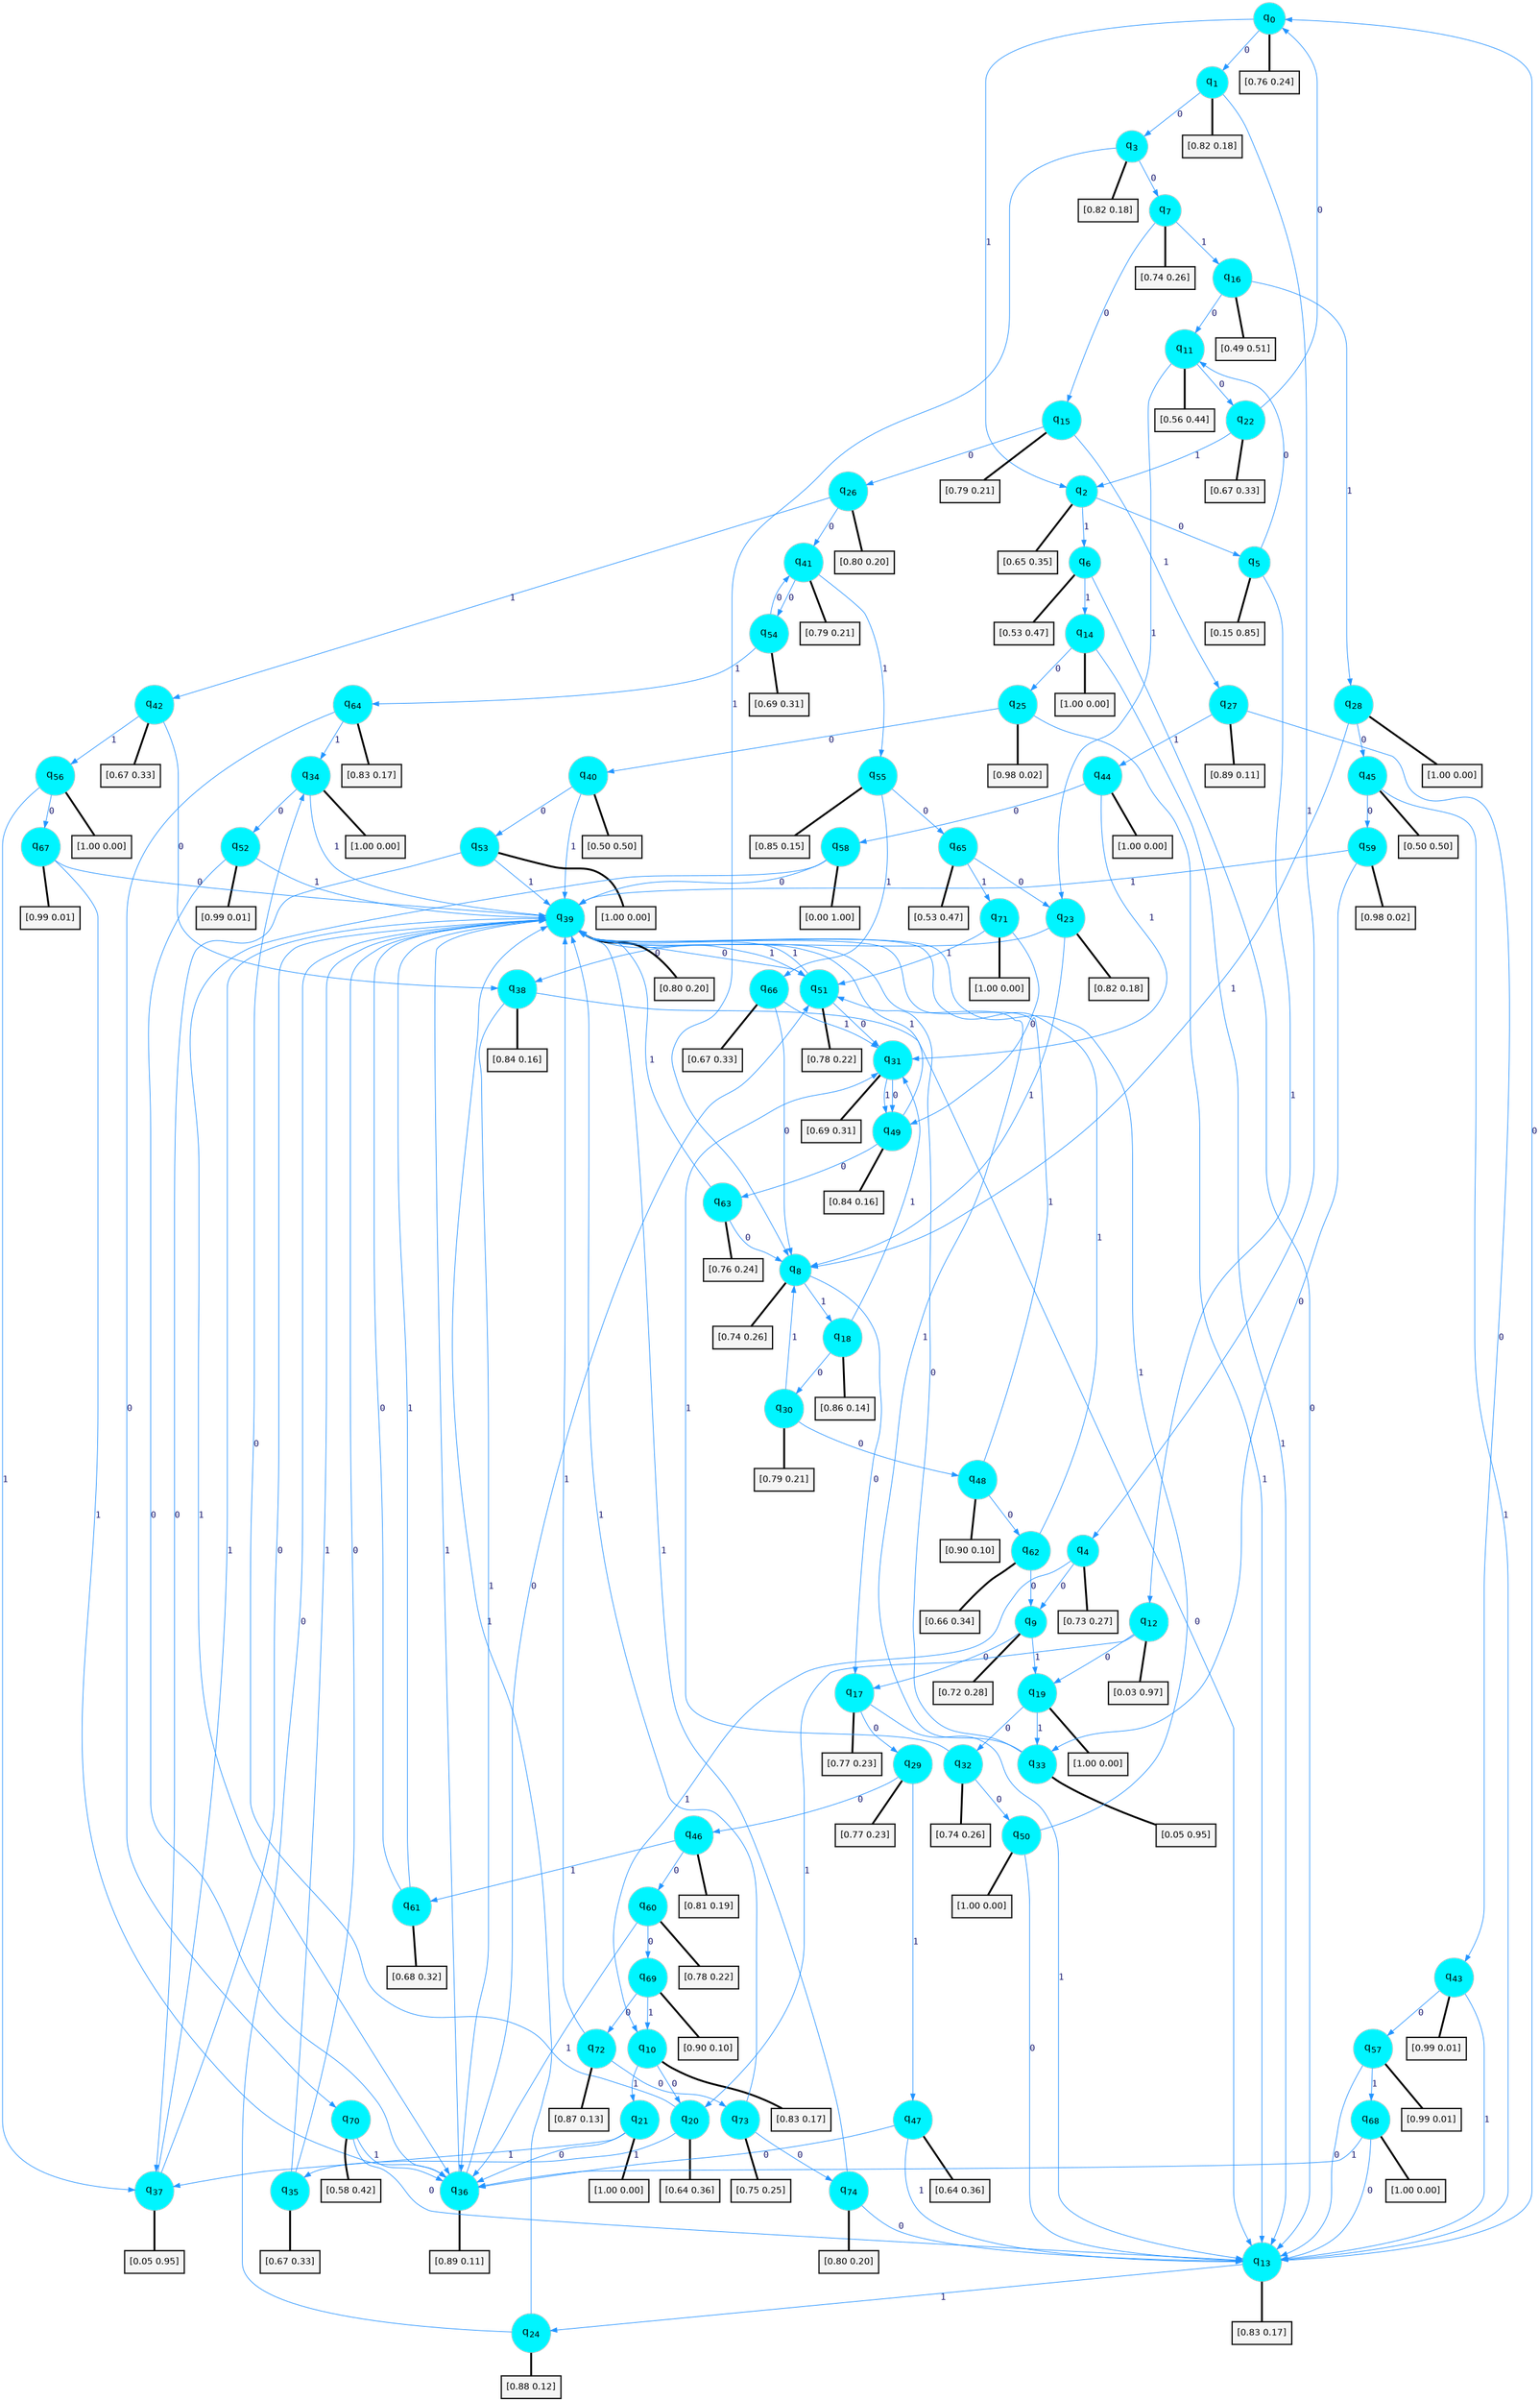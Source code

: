 digraph G {
graph [
bgcolor=transparent, dpi=300, rankdir=TD, size="40,25"];
node [
color=gray, fillcolor=turquoise1, fontcolor=black, fontname=Helvetica, fontsize=16, fontweight=bold, shape=circle, style=filled];
edge [
arrowsize=1, color=dodgerblue1, fontcolor=midnightblue, fontname=courier, fontweight=bold, penwidth=1, style=solid, weight=20];
0[label=<q<SUB>0</SUB>>];
1[label=<q<SUB>1</SUB>>];
2[label=<q<SUB>2</SUB>>];
3[label=<q<SUB>3</SUB>>];
4[label=<q<SUB>4</SUB>>];
5[label=<q<SUB>5</SUB>>];
6[label=<q<SUB>6</SUB>>];
7[label=<q<SUB>7</SUB>>];
8[label=<q<SUB>8</SUB>>];
9[label=<q<SUB>9</SUB>>];
10[label=<q<SUB>10</SUB>>];
11[label=<q<SUB>11</SUB>>];
12[label=<q<SUB>12</SUB>>];
13[label=<q<SUB>13</SUB>>];
14[label=<q<SUB>14</SUB>>];
15[label=<q<SUB>15</SUB>>];
16[label=<q<SUB>16</SUB>>];
17[label=<q<SUB>17</SUB>>];
18[label=<q<SUB>18</SUB>>];
19[label=<q<SUB>19</SUB>>];
20[label=<q<SUB>20</SUB>>];
21[label=<q<SUB>21</SUB>>];
22[label=<q<SUB>22</SUB>>];
23[label=<q<SUB>23</SUB>>];
24[label=<q<SUB>24</SUB>>];
25[label=<q<SUB>25</SUB>>];
26[label=<q<SUB>26</SUB>>];
27[label=<q<SUB>27</SUB>>];
28[label=<q<SUB>28</SUB>>];
29[label=<q<SUB>29</SUB>>];
30[label=<q<SUB>30</SUB>>];
31[label=<q<SUB>31</SUB>>];
32[label=<q<SUB>32</SUB>>];
33[label=<q<SUB>33</SUB>>];
34[label=<q<SUB>34</SUB>>];
35[label=<q<SUB>35</SUB>>];
36[label=<q<SUB>36</SUB>>];
37[label=<q<SUB>37</SUB>>];
38[label=<q<SUB>38</SUB>>];
39[label=<q<SUB>39</SUB>>];
40[label=<q<SUB>40</SUB>>];
41[label=<q<SUB>41</SUB>>];
42[label=<q<SUB>42</SUB>>];
43[label=<q<SUB>43</SUB>>];
44[label=<q<SUB>44</SUB>>];
45[label=<q<SUB>45</SUB>>];
46[label=<q<SUB>46</SUB>>];
47[label=<q<SUB>47</SUB>>];
48[label=<q<SUB>48</SUB>>];
49[label=<q<SUB>49</SUB>>];
50[label=<q<SUB>50</SUB>>];
51[label=<q<SUB>51</SUB>>];
52[label=<q<SUB>52</SUB>>];
53[label=<q<SUB>53</SUB>>];
54[label=<q<SUB>54</SUB>>];
55[label=<q<SUB>55</SUB>>];
56[label=<q<SUB>56</SUB>>];
57[label=<q<SUB>57</SUB>>];
58[label=<q<SUB>58</SUB>>];
59[label=<q<SUB>59</SUB>>];
60[label=<q<SUB>60</SUB>>];
61[label=<q<SUB>61</SUB>>];
62[label=<q<SUB>62</SUB>>];
63[label=<q<SUB>63</SUB>>];
64[label=<q<SUB>64</SUB>>];
65[label=<q<SUB>65</SUB>>];
66[label=<q<SUB>66</SUB>>];
67[label=<q<SUB>67</SUB>>];
68[label=<q<SUB>68</SUB>>];
69[label=<q<SUB>69</SUB>>];
70[label=<q<SUB>70</SUB>>];
71[label=<q<SUB>71</SUB>>];
72[label=<q<SUB>72</SUB>>];
73[label=<q<SUB>73</SUB>>];
74[label=<q<SUB>74</SUB>>];
75[label="[0.76 0.24]", shape=box,fontcolor=black, fontname=Helvetica, fontsize=14, penwidth=2, fillcolor=whitesmoke,color=black];
76[label="[0.82 0.18]", shape=box,fontcolor=black, fontname=Helvetica, fontsize=14, penwidth=2, fillcolor=whitesmoke,color=black];
77[label="[0.65 0.35]", shape=box,fontcolor=black, fontname=Helvetica, fontsize=14, penwidth=2, fillcolor=whitesmoke,color=black];
78[label="[0.82 0.18]", shape=box,fontcolor=black, fontname=Helvetica, fontsize=14, penwidth=2, fillcolor=whitesmoke,color=black];
79[label="[0.73 0.27]", shape=box,fontcolor=black, fontname=Helvetica, fontsize=14, penwidth=2, fillcolor=whitesmoke,color=black];
80[label="[0.15 0.85]", shape=box,fontcolor=black, fontname=Helvetica, fontsize=14, penwidth=2, fillcolor=whitesmoke,color=black];
81[label="[0.53 0.47]", shape=box,fontcolor=black, fontname=Helvetica, fontsize=14, penwidth=2, fillcolor=whitesmoke,color=black];
82[label="[0.74 0.26]", shape=box,fontcolor=black, fontname=Helvetica, fontsize=14, penwidth=2, fillcolor=whitesmoke,color=black];
83[label="[0.74 0.26]", shape=box,fontcolor=black, fontname=Helvetica, fontsize=14, penwidth=2, fillcolor=whitesmoke,color=black];
84[label="[0.72 0.28]", shape=box,fontcolor=black, fontname=Helvetica, fontsize=14, penwidth=2, fillcolor=whitesmoke,color=black];
85[label="[0.83 0.17]", shape=box,fontcolor=black, fontname=Helvetica, fontsize=14, penwidth=2, fillcolor=whitesmoke,color=black];
86[label="[0.56 0.44]", shape=box,fontcolor=black, fontname=Helvetica, fontsize=14, penwidth=2, fillcolor=whitesmoke,color=black];
87[label="[0.03 0.97]", shape=box,fontcolor=black, fontname=Helvetica, fontsize=14, penwidth=2, fillcolor=whitesmoke,color=black];
88[label="[0.83 0.17]", shape=box,fontcolor=black, fontname=Helvetica, fontsize=14, penwidth=2, fillcolor=whitesmoke,color=black];
89[label="[1.00 0.00]", shape=box,fontcolor=black, fontname=Helvetica, fontsize=14, penwidth=2, fillcolor=whitesmoke,color=black];
90[label="[0.79 0.21]", shape=box,fontcolor=black, fontname=Helvetica, fontsize=14, penwidth=2, fillcolor=whitesmoke,color=black];
91[label="[0.49 0.51]", shape=box,fontcolor=black, fontname=Helvetica, fontsize=14, penwidth=2, fillcolor=whitesmoke,color=black];
92[label="[0.77 0.23]", shape=box,fontcolor=black, fontname=Helvetica, fontsize=14, penwidth=2, fillcolor=whitesmoke,color=black];
93[label="[0.86 0.14]", shape=box,fontcolor=black, fontname=Helvetica, fontsize=14, penwidth=2, fillcolor=whitesmoke,color=black];
94[label="[1.00 0.00]", shape=box,fontcolor=black, fontname=Helvetica, fontsize=14, penwidth=2, fillcolor=whitesmoke,color=black];
95[label="[0.64 0.36]", shape=box,fontcolor=black, fontname=Helvetica, fontsize=14, penwidth=2, fillcolor=whitesmoke,color=black];
96[label="[1.00 0.00]", shape=box,fontcolor=black, fontname=Helvetica, fontsize=14, penwidth=2, fillcolor=whitesmoke,color=black];
97[label="[0.67 0.33]", shape=box,fontcolor=black, fontname=Helvetica, fontsize=14, penwidth=2, fillcolor=whitesmoke,color=black];
98[label="[0.82 0.18]", shape=box,fontcolor=black, fontname=Helvetica, fontsize=14, penwidth=2, fillcolor=whitesmoke,color=black];
99[label="[0.88 0.12]", shape=box,fontcolor=black, fontname=Helvetica, fontsize=14, penwidth=2, fillcolor=whitesmoke,color=black];
100[label="[0.98 0.02]", shape=box,fontcolor=black, fontname=Helvetica, fontsize=14, penwidth=2, fillcolor=whitesmoke,color=black];
101[label="[0.80 0.20]", shape=box,fontcolor=black, fontname=Helvetica, fontsize=14, penwidth=2, fillcolor=whitesmoke,color=black];
102[label="[0.89 0.11]", shape=box,fontcolor=black, fontname=Helvetica, fontsize=14, penwidth=2, fillcolor=whitesmoke,color=black];
103[label="[1.00 0.00]", shape=box,fontcolor=black, fontname=Helvetica, fontsize=14, penwidth=2, fillcolor=whitesmoke,color=black];
104[label="[0.77 0.23]", shape=box,fontcolor=black, fontname=Helvetica, fontsize=14, penwidth=2, fillcolor=whitesmoke,color=black];
105[label="[0.79 0.21]", shape=box,fontcolor=black, fontname=Helvetica, fontsize=14, penwidth=2, fillcolor=whitesmoke,color=black];
106[label="[0.69 0.31]", shape=box,fontcolor=black, fontname=Helvetica, fontsize=14, penwidth=2, fillcolor=whitesmoke,color=black];
107[label="[0.74 0.26]", shape=box,fontcolor=black, fontname=Helvetica, fontsize=14, penwidth=2, fillcolor=whitesmoke,color=black];
108[label="[0.05 0.95]", shape=box,fontcolor=black, fontname=Helvetica, fontsize=14, penwidth=2, fillcolor=whitesmoke,color=black];
109[label="[1.00 0.00]", shape=box,fontcolor=black, fontname=Helvetica, fontsize=14, penwidth=2, fillcolor=whitesmoke,color=black];
110[label="[0.67 0.33]", shape=box,fontcolor=black, fontname=Helvetica, fontsize=14, penwidth=2, fillcolor=whitesmoke,color=black];
111[label="[0.89 0.11]", shape=box,fontcolor=black, fontname=Helvetica, fontsize=14, penwidth=2, fillcolor=whitesmoke,color=black];
112[label="[0.05 0.95]", shape=box,fontcolor=black, fontname=Helvetica, fontsize=14, penwidth=2, fillcolor=whitesmoke,color=black];
113[label="[0.84 0.16]", shape=box,fontcolor=black, fontname=Helvetica, fontsize=14, penwidth=2, fillcolor=whitesmoke,color=black];
114[label="[0.80 0.20]", shape=box,fontcolor=black, fontname=Helvetica, fontsize=14, penwidth=2, fillcolor=whitesmoke,color=black];
115[label="[0.50 0.50]", shape=box,fontcolor=black, fontname=Helvetica, fontsize=14, penwidth=2, fillcolor=whitesmoke,color=black];
116[label="[0.79 0.21]", shape=box,fontcolor=black, fontname=Helvetica, fontsize=14, penwidth=2, fillcolor=whitesmoke,color=black];
117[label="[0.67 0.33]", shape=box,fontcolor=black, fontname=Helvetica, fontsize=14, penwidth=2, fillcolor=whitesmoke,color=black];
118[label="[0.99 0.01]", shape=box,fontcolor=black, fontname=Helvetica, fontsize=14, penwidth=2, fillcolor=whitesmoke,color=black];
119[label="[1.00 0.00]", shape=box,fontcolor=black, fontname=Helvetica, fontsize=14, penwidth=2, fillcolor=whitesmoke,color=black];
120[label="[0.50 0.50]", shape=box,fontcolor=black, fontname=Helvetica, fontsize=14, penwidth=2, fillcolor=whitesmoke,color=black];
121[label="[0.81 0.19]", shape=box,fontcolor=black, fontname=Helvetica, fontsize=14, penwidth=2, fillcolor=whitesmoke,color=black];
122[label="[0.64 0.36]", shape=box,fontcolor=black, fontname=Helvetica, fontsize=14, penwidth=2, fillcolor=whitesmoke,color=black];
123[label="[0.90 0.10]", shape=box,fontcolor=black, fontname=Helvetica, fontsize=14, penwidth=2, fillcolor=whitesmoke,color=black];
124[label="[0.84 0.16]", shape=box,fontcolor=black, fontname=Helvetica, fontsize=14, penwidth=2, fillcolor=whitesmoke,color=black];
125[label="[1.00 0.00]", shape=box,fontcolor=black, fontname=Helvetica, fontsize=14, penwidth=2, fillcolor=whitesmoke,color=black];
126[label="[0.78 0.22]", shape=box,fontcolor=black, fontname=Helvetica, fontsize=14, penwidth=2, fillcolor=whitesmoke,color=black];
127[label="[0.99 0.01]", shape=box,fontcolor=black, fontname=Helvetica, fontsize=14, penwidth=2, fillcolor=whitesmoke,color=black];
128[label="[1.00 0.00]", shape=box,fontcolor=black, fontname=Helvetica, fontsize=14, penwidth=2, fillcolor=whitesmoke,color=black];
129[label="[0.69 0.31]", shape=box,fontcolor=black, fontname=Helvetica, fontsize=14, penwidth=2, fillcolor=whitesmoke,color=black];
130[label="[0.85 0.15]", shape=box,fontcolor=black, fontname=Helvetica, fontsize=14, penwidth=2, fillcolor=whitesmoke,color=black];
131[label="[1.00 0.00]", shape=box,fontcolor=black, fontname=Helvetica, fontsize=14, penwidth=2, fillcolor=whitesmoke,color=black];
132[label="[0.99 0.01]", shape=box,fontcolor=black, fontname=Helvetica, fontsize=14, penwidth=2, fillcolor=whitesmoke,color=black];
133[label="[0.00 1.00]", shape=box,fontcolor=black, fontname=Helvetica, fontsize=14, penwidth=2, fillcolor=whitesmoke,color=black];
134[label="[0.98 0.02]", shape=box,fontcolor=black, fontname=Helvetica, fontsize=14, penwidth=2, fillcolor=whitesmoke,color=black];
135[label="[0.78 0.22]", shape=box,fontcolor=black, fontname=Helvetica, fontsize=14, penwidth=2, fillcolor=whitesmoke,color=black];
136[label="[0.68 0.32]", shape=box,fontcolor=black, fontname=Helvetica, fontsize=14, penwidth=2, fillcolor=whitesmoke,color=black];
137[label="[0.66 0.34]", shape=box,fontcolor=black, fontname=Helvetica, fontsize=14, penwidth=2, fillcolor=whitesmoke,color=black];
138[label="[0.76 0.24]", shape=box,fontcolor=black, fontname=Helvetica, fontsize=14, penwidth=2, fillcolor=whitesmoke,color=black];
139[label="[0.83 0.17]", shape=box,fontcolor=black, fontname=Helvetica, fontsize=14, penwidth=2, fillcolor=whitesmoke,color=black];
140[label="[0.53 0.47]", shape=box,fontcolor=black, fontname=Helvetica, fontsize=14, penwidth=2, fillcolor=whitesmoke,color=black];
141[label="[0.67 0.33]", shape=box,fontcolor=black, fontname=Helvetica, fontsize=14, penwidth=2, fillcolor=whitesmoke,color=black];
142[label="[0.99 0.01]", shape=box,fontcolor=black, fontname=Helvetica, fontsize=14, penwidth=2, fillcolor=whitesmoke,color=black];
143[label="[1.00 0.00]", shape=box,fontcolor=black, fontname=Helvetica, fontsize=14, penwidth=2, fillcolor=whitesmoke,color=black];
144[label="[0.90 0.10]", shape=box,fontcolor=black, fontname=Helvetica, fontsize=14, penwidth=2, fillcolor=whitesmoke,color=black];
145[label="[0.58 0.42]", shape=box,fontcolor=black, fontname=Helvetica, fontsize=14, penwidth=2, fillcolor=whitesmoke,color=black];
146[label="[1.00 0.00]", shape=box,fontcolor=black, fontname=Helvetica, fontsize=14, penwidth=2, fillcolor=whitesmoke,color=black];
147[label="[0.87 0.13]", shape=box,fontcolor=black, fontname=Helvetica, fontsize=14, penwidth=2, fillcolor=whitesmoke,color=black];
148[label="[0.75 0.25]", shape=box,fontcolor=black, fontname=Helvetica, fontsize=14, penwidth=2, fillcolor=whitesmoke,color=black];
149[label="[0.80 0.20]", shape=box,fontcolor=black, fontname=Helvetica, fontsize=14, penwidth=2, fillcolor=whitesmoke,color=black];
0->1 [label=0];
0->2 [label=1];
0->75 [arrowhead=none, penwidth=3,color=black];
1->3 [label=0];
1->4 [label=1];
1->76 [arrowhead=none, penwidth=3,color=black];
2->5 [label=0];
2->6 [label=1];
2->77 [arrowhead=none, penwidth=3,color=black];
3->7 [label=0];
3->8 [label=1];
3->78 [arrowhead=none, penwidth=3,color=black];
4->9 [label=0];
4->10 [label=1];
4->79 [arrowhead=none, penwidth=3,color=black];
5->11 [label=0];
5->12 [label=1];
5->80 [arrowhead=none, penwidth=3,color=black];
6->13 [label=0];
6->14 [label=1];
6->81 [arrowhead=none, penwidth=3,color=black];
7->15 [label=0];
7->16 [label=1];
7->82 [arrowhead=none, penwidth=3,color=black];
8->17 [label=0];
8->18 [label=1];
8->83 [arrowhead=none, penwidth=3,color=black];
9->17 [label=0];
9->19 [label=1];
9->84 [arrowhead=none, penwidth=3,color=black];
10->20 [label=0];
10->21 [label=1];
10->85 [arrowhead=none, penwidth=3,color=black];
11->22 [label=0];
11->23 [label=1];
11->86 [arrowhead=none, penwidth=3,color=black];
12->19 [label=0];
12->20 [label=1];
12->87 [arrowhead=none, penwidth=3,color=black];
13->0 [label=0];
13->24 [label=1];
13->88 [arrowhead=none, penwidth=3,color=black];
14->25 [label=0];
14->13 [label=1];
14->89 [arrowhead=none, penwidth=3,color=black];
15->26 [label=0];
15->27 [label=1];
15->90 [arrowhead=none, penwidth=3,color=black];
16->11 [label=0];
16->28 [label=1];
16->91 [arrowhead=none, penwidth=3,color=black];
17->29 [label=0];
17->13 [label=1];
17->92 [arrowhead=none, penwidth=3,color=black];
18->30 [label=0];
18->31 [label=1];
18->93 [arrowhead=none, penwidth=3,color=black];
19->32 [label=0];
19->33 [label=1];
19->94 [arrowhead=none, penwidth=3,color=black];
20->34 [label=0];
20->35 [label=1];
20->95 [arrowhead=none, penwidth=3,color=black];
21->36 [label=0];
21->37 [label=1];
21->96 [arrowhead=none, penwidth=3,color=black];
22->0 [label=0];
22->2 [label=1];
22->97 [arrowhead=none, penwidth=3,color=black];
23->38 [label=0];
23->8 [label=1];
23->98 [arrowhead=none, penwidth=3,color=black];
24->39 [label=0];
24->39 [label=1];
24->99 [arrowhead=none, penwidth=3,color=black];
25->40 [label=0];
25->13 [label=1];
25->100 [arrowhead=none, penwidth=3,color=black];
26->41 [label=0];
26->42 [label=1];
26->101 [arrowhead=none, penwidth=3,color=black];
27->43 [label=0];
27->44 [label=1];
27->102 [arrowhead=none, penwidth=3,color=black];
28->45 [label=0];
28->8 [label=1];
28->103 [arrowhead=none, penwidth=3,color=black];
29->46 [label=0];
29->47 [label=1];
29->104 [arrowhead=none, penwidth=3,color=black];
30->48 [label=0];
30->8 [label=1];
30->105 [arrowhead=none, penwidth=3,color=black];
31->49 [label=0];
31->49 [label=1];
31->106 [arrowhead=none, penwidth=3,color=black];
32->50 [label=0];
32->31 [label=1];
32->107 [arrowhead=none, penwidth=3,color=black];
33->51 [label=0];
33->39 [label=1];
33->108 [arrowhead=none, penwidth=3,color=black];
34->52 [label=0];
34->39 [label=1];
34->109 [arrowhead=none, penwidth=3,color=black];
35->39 [label=0];
35->39 [label=1];
35->110 [arrowhead=none, penwidth=3,color=black];
36->51 [label=0];
36->39 [label=1];
36->111 [arrowhead=none, penwidth=3,color=black];
37->39 [label=0];
37->39 [label=1];
37->112 [arrowhead=none, penwidth=3,color=black];
38->13 [label=0];
38->36 [label=1];
38->113 [arrowhead=none, penwidth=3,color=black];
39->51 [label=0];
39->51 [label=1];
39->114 [arrowhead=none, penwidth=3,color=black];
40->53 [label=0];
40->39 [label=1];
40->115 [arrowhead=none, penwidth=3,color=black];
41->54 [label=0];
41->55 [label=1];
41->116 [arrowhead=none, penwidth=3,color=black];
42->38 [label=0];
42->56 [label=1];
42->117 [arrowhead=none, penwidth=3,color=black];
43->57 [label=0];
43->13 [label=1];
43->118 [arrowhead=none, penwidth=3,color=black];
44->58 [label=0];
44->31 [label=1];
44->119 [arrowhead=none, penwidth=3,color=black];
45->59 [label=0];
45->13 [label=1];
45->120 [arrowhead=none, penwidth=3,color=black];
46->60 [label=0];
46->61 [label=1];
46->121 [arrowhead=none, penwidth=3,color=black];
47->36 [label=0];
47->13 [label=1];
47->122 [arrowhead=none, penwidth=3,color=black];
48->62 [label=0];
48->39 [label=1];
48->123 [arrowhead=none, penwidth=3,color=black];
49->63 [label=0];
49->39 [label=1];
49->124 [arrowhead=none, penwidth=3,color=black];
50->13 [label=0];
50->39 [label=1];
50->125 [arrowhead=none, penwidth=3,color=black];
51->31 [label=0];
51->39 [label=1];
51->126 [arrowhead=none, penwidth=3,color=black];
52->36 [label=0];
52->39 [label=1];
52->127 [arrowhead=none, penwidth=3,color=black];
53->37 [label=0];
53->39 [label=1];
53->128 [arrowhead=none, penwidth=3,color=black];
54->41 [label=0];
54->64 [label=1];
54->129 [arrowhead=none, penwidth=3,color=black];
55->65 [label=0];
55->66 [label=1];
55->130 [arrowhead=none, penwidth=3,color=black];
56->67 [label=0];
56->37 [label=1];
56->131 [arrowhead=none, penwidth=3,color=black];
57->13 [label=0];
57->68 [label=1];
57->132 [arrowhead=none, penwidth=3,color=black];
58->39 [label=0];
58->36 [label=1];
58->133 [arrowhead=none, penwidth=3,color=black];
59->33 [label=0];
59->39 [label=1];
59->134 [arrowhead=none, penwidth=3,color=black];
60->69 [label=0];
60->36 [label=1];
60->135 [arrowhead=none, penwidth=3,color=black];
61->39 [label=0];
61->39 [label=1];
61->136 [arrowhead=none, penwidth=3,color=black];
62->9 [label=0];
62->39 [label=1];
62->137 [arrowhead=none, penwidth=3,color=black];
63->8 [label=0];
63->39 [label=1];
63->138 [arrowhead=none, penwidth=3,color=black];
64->70 [label=0];
64->34 [label=1];
64->139 [arrowhead=none, penwidth=3,color=black];
65->23 [label=0];
65->71 [label=1];
65->140 [arrowhead=none, penwidth=3,color=black];
66->8 [label=0];
66->31 [label=1];
66->141 [arrowhead=none, penwidth=3,color=black];
67->39 [label=0];
67->36 [label=1];
67->142 [arrowhead=none, penwidth=3,color=black];
68->13 [label=0];
68->36 [label=1];
68->143 [arrowhead=none, penwidth=3,color=black];
69->72 [label=0];
69->10 [label=1];
69->144 [arrowhead=none, penwidth=3,color=black];
70->13 [label=0];
70->36 [label=1];
70->145 [arrowhead=none, penwidth=3,color=black];
71->49 [label=0];
71->51 [label=1];
71->146 [arrowhead=none, penwidth=3,color=black];
72->73 [label=0];
72->39 [label=1];
72->147 [arrowhead=none, penwidth=3,color=black];
73->74 [label=0];
73->39 [label=1];
73->148 [arrowhead=none, penwidth=3,color=black];
74->13 [label=0];
74->39 [label=1];
74->149 [arrowhead=none, penwidth=3,color=black];
}
